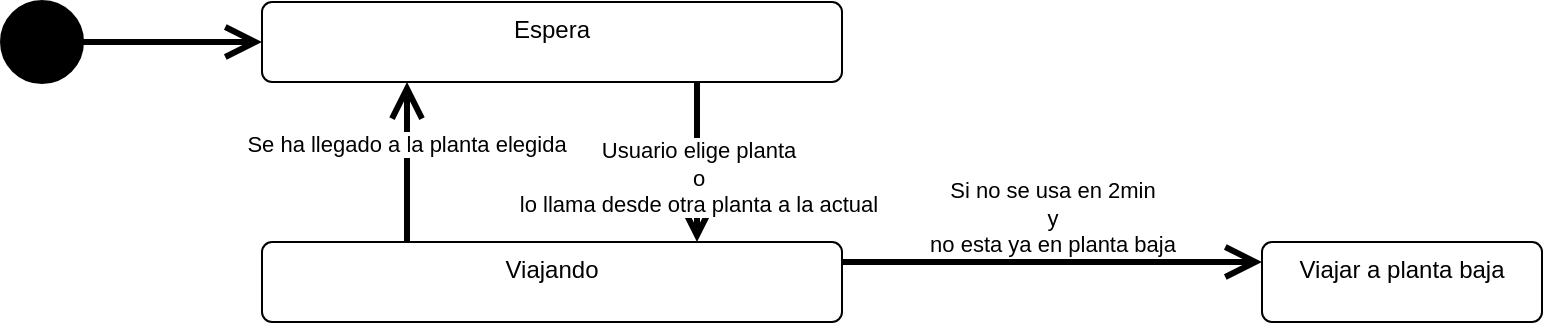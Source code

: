 <mxfile version="21.0.10" type="github">
  <diagram name="Página-1" id="iOUM1X2coYNtIN1IpY-b">
    <mxGraphModel dx="880" dy="481" grid="1" gridSize="10" guides="1" tooltips="1" connect="1" arrows="1" fold="1" page="1" pageScale="1" pageWidth="3300" pageHeight="4681" math="0" shadow="0">
      <root>
        <mxCell id="0" />
        <mxCell id="1" parent="0" />
        <mxCell id="ofOmY9in0Ohp6GgNIwTh-1" value="" style="shape=ellipse;html=1;fillColor=strokeColor;strokeWidth=2;verticalLabelPosition=bottom;verticalAlignment=top;perimeter=ellipsePerimeter;" vertex="1" parent="1">
          <mxGeometry x="60" y="40" width="40" height="40" as="geometry" />
        </mxCell>
        <mxCell id="ofOmY9in0Ohp6GgNIwTh-2" value="Espera" style="html=1;align=center;verticalAlign=top;rounded=1;absoluteArcSize=1;arcSize=10;dashed=0;whiteSpace=wrap;" vertex="1" parent="1">
          <mxGeometry x="190" y="40" width="290" height="40" as="geometry" />
        </mxCell>
        <mxCell id="ofOmY9in0Ohp6GgNIwTh-3" value="Viajando" style="html=1;align=center;verticalAlign=top;rounded=1;absoluteArcSize=1;arcSize=10;dashed=0;whiteSpace=wrap;" vertex="1" parent="1">
          <mxGeometry x="190" y="160" width="290" height="40" as="geometry" />
        </mxCell>
        <mxCell id="ofOmY9in0Ohp6GgNIwTh-5" value="Viajar a planta baja" style="html=1;align=center;verticalAlign=top;rounded=1;absoluteArcSize=1;arcSize=10;dashed=0;whiteSpace=wrap;" vertex="1" parent="1">
          <mxGeometry x="690" y="160" width="140" height="40" as="geometry" />
        </mxCell>
        <mxCell id="ofOmY9in0Ohp6GgNIwTh-6" value="&lt;div&gt;Si no se usa en 2min&lt;/div&gt;&lt;div&gt;y&lt;/div&gt;&lt;div&gt;no esta ya en planta baja&lt;/div&gt;" style="edgeStyle=none;html=1;endArrow=open;endSize=12;strokeWidth=3;verticalAlign=bottom;rounded=0;exitX=1;exitY=0.25;exitDx=0;exitDy=0;entryX=0;entryY=0.25;entryDx=0;entryDy=0;" edge="1" parent="1" source="ofOmY9in0Ohp6GgNIwTh-3" target="ofOmY9in0Ohp6GgNIwTh-5">
          <mxGeometry width="160" relative="1" as="geometry">
            <mxPoint x="370" y="250" as="sourcePoint" />
            <mxPoint x="530" y="250" as="targetPoint" />
          </mxGeometry>
        </mxCell>
        <mxCell id="ofOmY9in0Ohp6GgNIwTh-7" value="&lt;div&gt;Usuario elige planta&lt;/div&gt;&lt;div&gt;o&lt;/div&gt;&lt;div&gt;lo llama desde otra planta a la actual&lt;/div&gt;" style="edgeStyle=none;html=1;endArrow=open;endSize=12;strokeWidth=3;verticalAlign=bottom;rounded=0;exitX=0.75;exitY=1;exitDx=0;exitDy=0;entryX=0.75;entryY=0;entryDx=0;entryDy=0;" edge="1" parent="1" source="ofOmY9in0Ohp6GgNIwTh-2" target="ofOmY9in0Ohp6GgNIwTh-3">
          <mxGeometry x="0.75" width="160" relative="1" as="geometry">
            <mxPoint x="370" y="250" as="sourcePoint" />
            <mxPoint x="530" y="250" as="targetPoint" />
            <mxPoint as="offset" />
          </mxGeometry>
        </mxCell>
        <mxCell id="ofOmY9in0Ohp6GgNIwTh-8" value="Se ha llegado a la planta elegida" style="edgeStyle=none;html=1;endArrow=open;endSize=12;strokeWidth=3;verticalAlign=bottom;rounded=0;exitX=0.25;exitY=0;exitDx=0;exitDy=0;entryX=0.25;entryY=1;entryDx=0;entryDy=0;" edge="1" parent="1" source="ofOmY9in0Ohp6GgNIwTh-3" target="ofOmY9in0Ohp6GgNIwTh-2">
          <mxGeometry width="160" relative="1" as="geometry">
            <mxPoint x="160" y="160" as="sourcePoint" />
            <mxPoint x="320" y="160" as="targetPoint" />
          </mxGeometry>
        </mxCell>
        <mxCell id="ofOmY9in0Ohp6GgNIwTh-9" value="" style="edgeStyle=none;html=1;endArrow=open;endSize=12;strokeWidth=3;verticalAlign=bottom;rounded=0;exitX=1;exitY=0.5;exitDx=0;exitDy=0;entryX=0;entryY=0.5;entryDx=0;entryDy=0;" edge="1" parent="1" source="ofOmY9in0Ohp6GgNIwTh-1" target="ofOmY9in0Ohp6GgNIwTh-2">
          <mxGeometry width="160" relative="1" as="geometry">
            <mxPoint x="370" y="250" as="sourcePoint" />
            <mxPoint x="530" y="250" as="targetPoint" />
          </mxGeometry>
        </mxCell>
      </root>
    </mxGraphModel>
  </diagram>
</mxfile>
